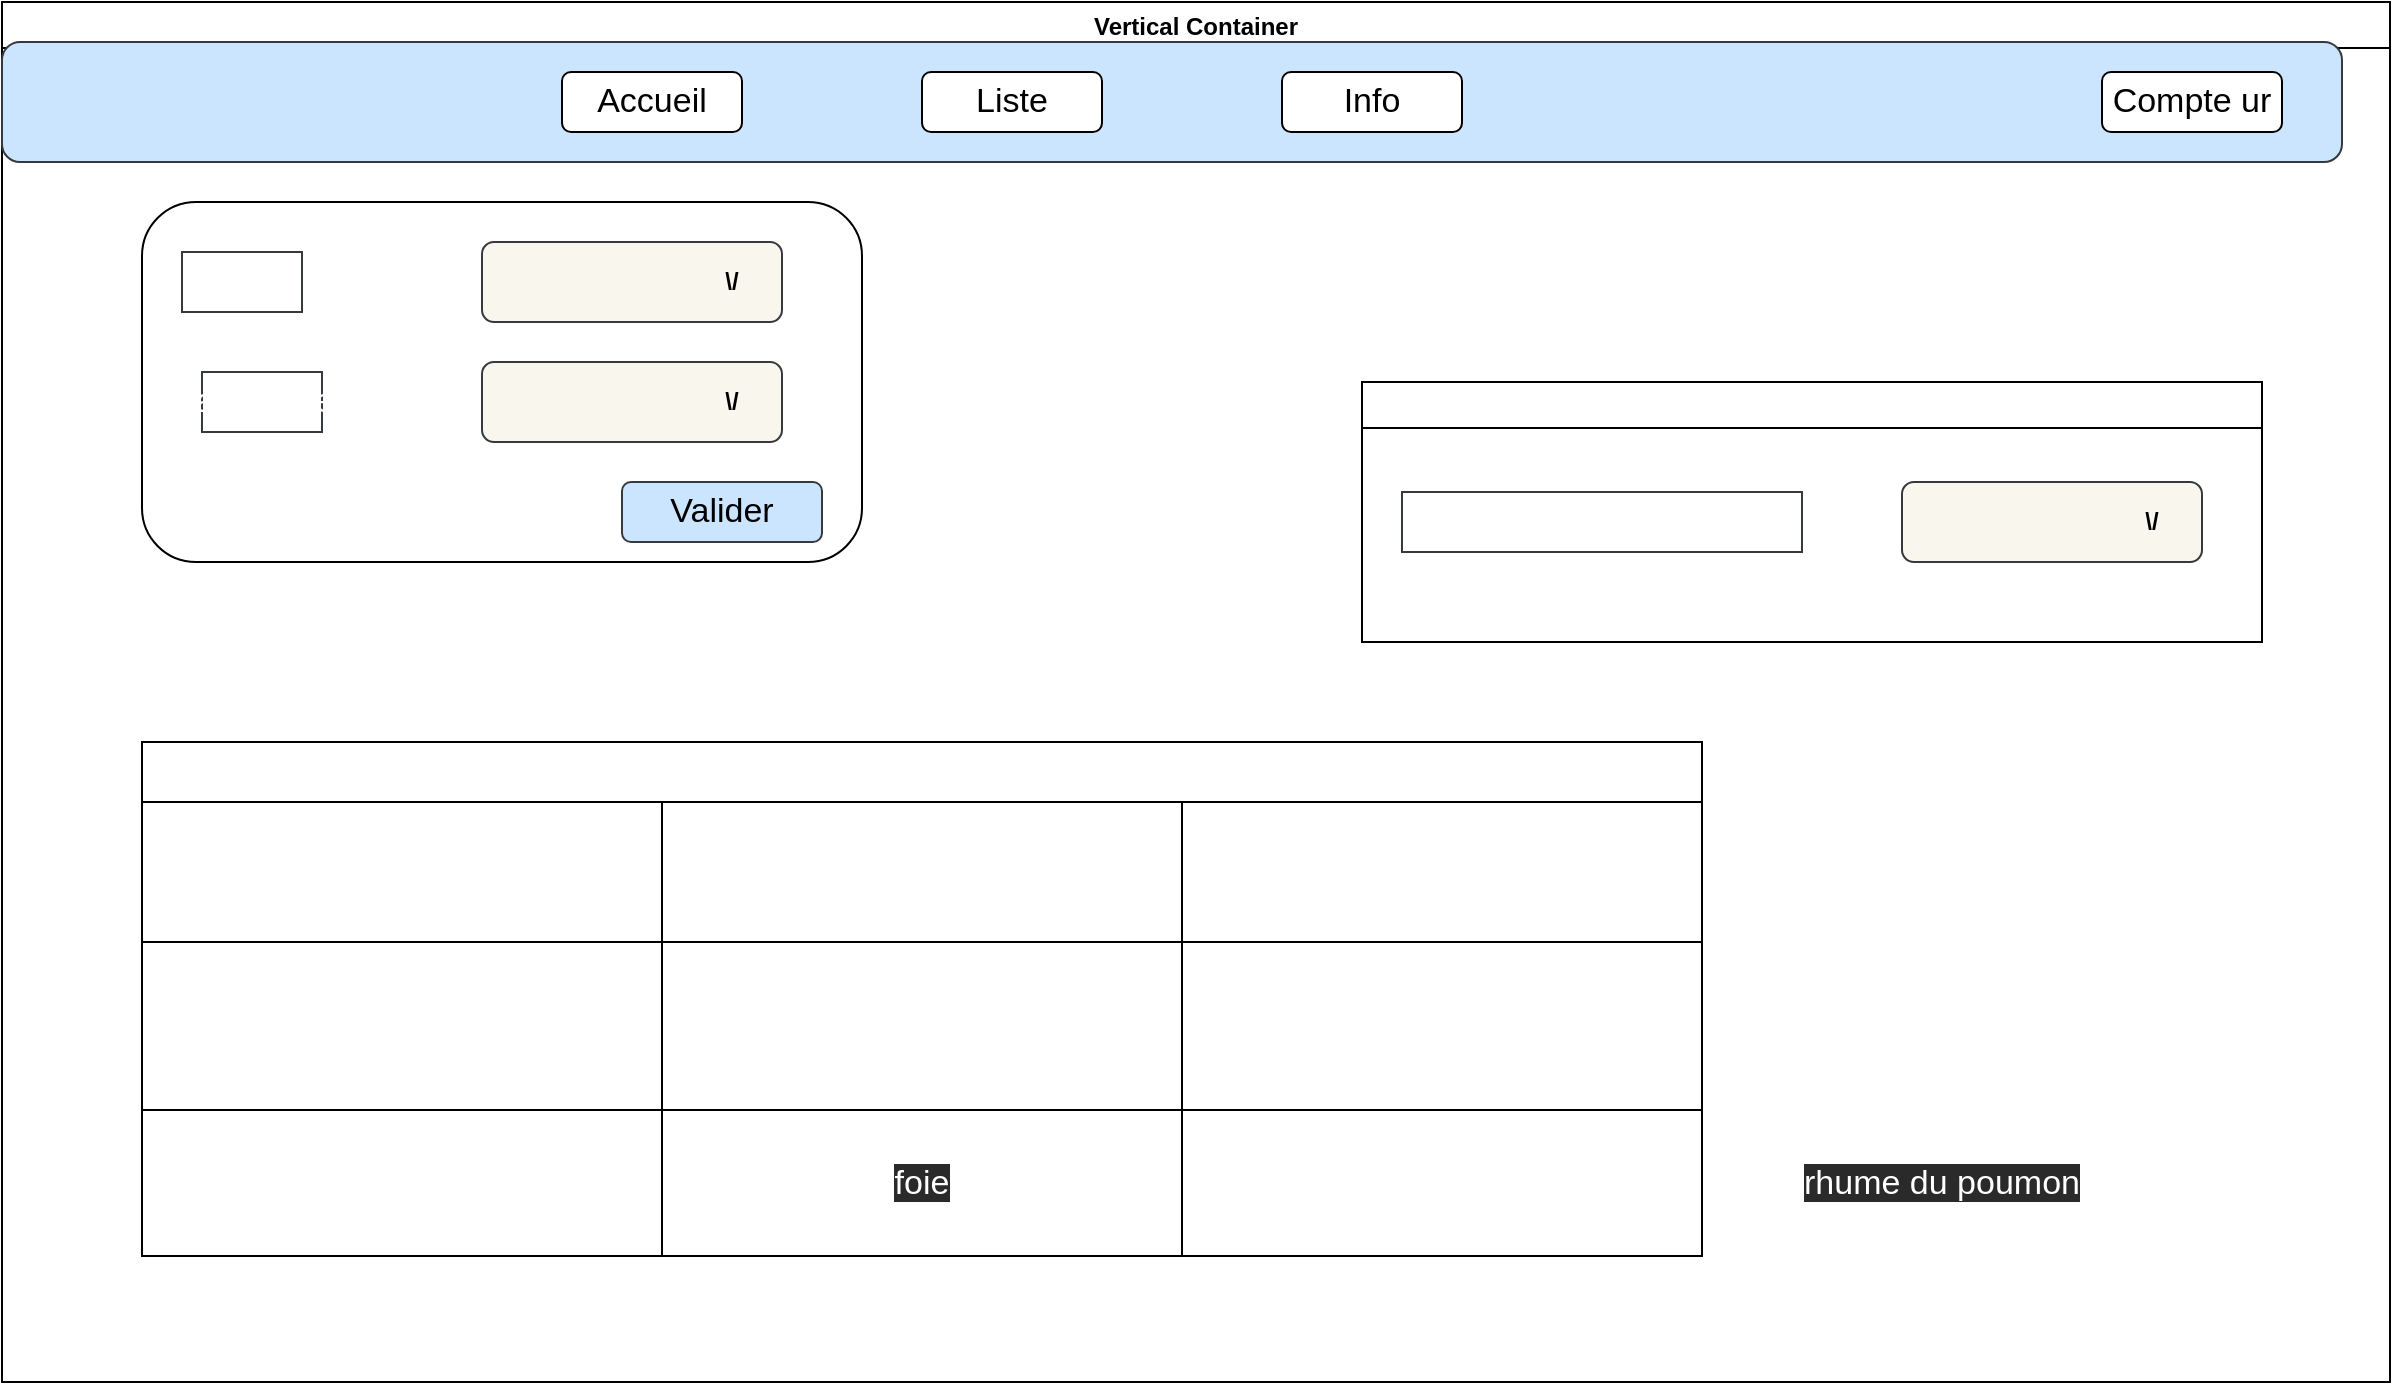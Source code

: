 <mxfile>
    <diagram id="6hdYZ8X15zlPcNFYbtH_" name="Page-1">
        <mxGraphModel dx="1480" dy="806" grid="1" gridSize="10" guides="1" tooltips="1" connect="1" arrows="1" fold="1" page="1" pageScale="1" pageWidth="827" pageHeight="1169" math="0" shadow="0">
            <root>
                <mxCell id="0"/>
                <mxCell id="1" parent="0"/>
                <mxCell id="2" value="Vertical Container" style="swimlane;" parent="1" vertex="1">
                    <mxGeometry x="60" y="90" width="1194" height="690" as="geometry"/>
                </mxCell>
                <mxCell id="3" value="" style="rounded=1;whiteSpace=wrap;html=1;" parent="2" vertex="1">
                    <mxGeometry x="70" y="100" width="360" height="180" as="geometry"/>
                </mxCell>
                <mxCell id="4" value="" style="rounded=1;whiteSpace=wrap;html=1;fillColor=#f9f7ed;strokeColor=#36393d;" parent="2" vertex="1">
                    <mxGeometry x="240" y="120" width="150" height="40" as="geometry"/>
                </mxCell>
                <mxCell id="5" value="&lt;font color=&quot;#000000&quot;&gt;\/&lt;/font&gt;" style="text;html=1;align=center;verticalAlign=middle;whiteSpace=wrap;rounded=0;fontStyle=1" parent="2" vertex="1">
                    <mxGeometry x="320" y="110" width="90" height="60" as="geometry"/>
                </mxCell>
                <mxCell id="6" value="" style="rounded=1;whiteSpace=wrap;html=1;fillColor=#f9f7ed;strokeColor=#36393d;" parent="2" vertex="1">
                    <mxGeometry x="240" y="180" width="150" height="40" as="geometry"/>
                </mxCell>
                <mxCell id="7" value="&lt;font color=&quot;#000000&quot;&gt;\/&lt;/font&gt;" style="text;html=1;align=center;verticalAlign=middle;whiteSpace=wrap;rounded=0;fontStyle=1" parent="2" vertex="1">
                    <mxGeometry x="320" y="170" width="90" height="60" as="geometry"/>
                </mxCell>
                <mxCell id="8" value="&lt;font style=&quot;font-size: 17px&quot;&gt;Critère&lt;/font&gt;" style="text;html=1;strokeColor=#36393d;fillColor=none;align=center;verticalAlign=middle;whiteSpace=wrap;rounded=0;fontColor=#FFFFFF;" parent="2" vertex="1">
                    <mxGeometry x="90" y="125" width="60" height="30" as="geometry"/>
                </mxCell>
                <mxCell id="9" value="&lt;font style=&quot;font-size: 17px&quot;&gt;Pathologies&lt;/font&gt;" style="text;html=1;strokeColor=#36393d;fillColor=none;align=center;verticalAlign=middle;whiteSpace=wrap;rounded=0;fontColor=#FFFFFF;" parent="2" vertex="1">
                    <mxGeometry x="100" y="185" width="60" height="30" as="geometry"/>
                </mxCell>
                <mxCell id="10" value="" style="rounded=1;whiteSpace=wrap;html=1;fontSize=17;fillColor=#cce5ff;strokeColor=#36393d;" parent="2" vertex="1">
                    <mxGeometry x="310" y="240" width="100" height="30" as="geometry"/>
                </mxCell>
                <mxCell id="11" value="&lt;font color=&quot;#000000&quot;&gt;Valider&lt;/font&gt;" style="text;html=1;strokeColor=none;fillColor=none;align=center;verticalAlign=middle;whiteSpace=wrap;rounded=0;fontSize=17;fontColor=#FFFFFF;" parent="2" vertex="1">
                    <mxGeometry x="330" y="240" width="60" height="30" as="geometry"/>
                </mxCell>
                <mxCell id="12" value="&lt;font style=&quot;font-size: 17px&quot;&gt;Recherche par symptome&lt;/font&gt;" style="text;html=1;strokeColor=#36393d;fillColor=none;align=center;verticalAlign=middle;whiteSpace=wrap;rounded=0;fontColor=#FFFFFF;" parent="2" vertex="1">
                    <mxGeometry x="700" y="245" width="200" height="30" as="geometry"/>
                </mxCell>
                <mxCell id="14" value="" style="rounded=1;whiteSpace=wrap;html=1;fontSize=17;fillColor=#cce5ff;strokeColor=#36393d;" parent="2" vertex="1">
                    <mxGeometry y="20" width="1170" height="60" as="geometry"/>
                </mxCell>
                <mxCell id="15" value="Accueil" style="rounded=1;whiteSpace=wrap;html=1;fontSize=17;" parent="2" vertex="1">
                    <mxGeometry x="280" y="35" width="90" height="30" as="geometry"/>
                </mxCell>
                <mxCell id="16" value="Liste" style="rounded=1;whiteSpace=wrap;html=1;fontSize=17;" parent="2" vertex="1">
                    <mxGeometry x="460" y="35" width="90" height="30" as="geometry"/>
                </mxCell>
                <mxCell id="17" value="Info" style="rounded=1;whiteSpace=wrap;html=1;fontSize=17;" parent="2" vertex="1">
                    <mxGeometry x="640" y="35" width="90" height="30" as="geometry"/>
                </mxCell>
                <mxCell id="18" value="Compte ur" style="rounded=1;whiteSpace=wrap;html=1;fontSize=17;" parent="2" vertex="1">
                    <mxGeometry x="1050" y="35" width="90" height="30" as="geometry"/>
                </mxCell>
                <mxCell id="20" value="" style="rounded=1;whiteSpace=wrap;html=1;fillColor=#f9f7ed;strokeColor=#36393d;" parent="2" vertex="1">
                    <mxGeometry x="950" y="240" width="150" height="40" as="geometry"/>
                </mxCell>
                <mxCell id="21" value="Liste des pathologies" style="shape=table;startSize=30;container=1;collapsible=0;childLayout=tableLayout;fontStyle=1;align=center;pointerEvents=1;fontSize=17;fontColor=#FFFFFF;fillColor=none;" parent="2" vertex="1">
                    <mxGeometry x="70" y="370" width="780" height="257" as="geometry"/>
                </mxCell>
                <mxCell id="22" value="" style="shape=partialRectangle;html=1;whiteSpace=wrap;collapsible=0;dropTarget=0;pointerEvents=0;fillColor=none;top=0;left=0;bottom=0;right=0;points=[[0,0.5],[1,0.5]];portConstraint=eastwest;fontSize=17;fontColor=#000000;" parent="21" vertex="1">
                    <mxGeometry y="30" width="780" height="70" as="geometry"/>
                </mxCell>
                <mxCell id="23" value="&lt;font color=&quot;#ffffff&quot;&gt;Nom&lt;/font&gt;" style="shape=partialRectangle;html=1;whiteSpace=wrap;connectable=0;fillColor=none;top=0;left=0;bottom=0;right=0;overflow=hidden;pointerEvents=1;fontSize=17;fontColor=#000000;" parent="22" vertex="1">
                    <mxGeometry width="260" height="70" as="geometry">
                        <mxRectangle width="260" height="70" as="alternateBounds"/>
                    </mxGeometry>
                </mxCell>
                <mxCell id="24" value="&lt;font color=&quot;#ffffff&quot;&gt;Critère&lt;/font&gt;" style="shape=partialRectangle;html=1;whiteSpace=wrap;connectable=0;fillColor=none;top=0;left=0;bottom=0;right=0;overflow=hidden;pointerEvents=1;fontSize=17;fontColor=#000000;" parent="22" vertex="1">
                    <mxGeometry x="260" width="260" height="70" as="geometry">
                        <mxRectangle width="260" height="70" as="alternateBounds"/>
                    </mxGeometry>
                </mxCell>
                <mxCell id="25" value="&lt;font color=&quot;#ffffff&quot;&gt;Caractéristiques&lt;/font&gt;" style="shape=partialRectangle;html=1;whiteSpace=wrap;connectable=0;fillColor=none;top=0;left=0;bottom=0;right=0;overflow=hidden;pointerEvents=1;fontSize=17;fontColor=#000000;" parent="22" vertex="1">
                    <mxGeometry x="520" width="260" height="70" as="geometry">
                        <mxRectangle width="260" height="70" as="alternateBounds"/>
                    </mxGeometry>
                </mxCell>
                <mxCell id="26" value="" style="shape=partialRectangle;html=1;whiteSpace=wrap;collapsible=0;dropTarget=0;pointerEvents=0;fillColor=none;top=0;left=0;bottom=0;right=0;points=[[0,0.5],[1,0.5]];portConstraint=eastwest;fontSize=17;fontColor=#000000;" parent="21" vertex="1">
                    <mxGeometry y="100" width="780" height="84" as="geometry"/>
                </mxCell>
                <mxCell id="27" value="&lt;font color=&quot;#ffffff&quot;&gt;Meridien&lt;/font&gt;" style="shape=partialRectangle;html=1;whiteSpace=wrap;connectable=0;fillColor=none;top=0;left=0;bottom=0;right=0;overflow=hidden;pointerEvents=1;fontSize=17;fontColor=#000000;" parent="26" vertex="1">
                    <mxGeometry width="260" height="84" as="geometry">
                        <mxRectangle width="260" height="84" as="alternateBounds"/>
                    </mxGeometry>
                </mxCell>
                <mxCell id="28" value="&lt;font color=&quot;#ffffff&quot;&gt;poumon&lt;/font&gt;" style="shape=partialRectangle;html=1;whiteSpace=wrap;connectable=0;fillColor=none;top=0;left=0;bottom=0;right=0;overflow=hidden;pointerEvents=1;fontSize=17;fontColor=#000000;" parent="26" vertex="1">
                    <mxGeometry x="260" width="260" height="84" as="geometry">
                        <mxRectangle width="260" height="84" as="alternateBounds"/>
                    </mxGeometry>
                </mxCell>
                <mxCell id="29" value="&lt;font color=&quot;#ffffff&quot;&gt;interne&lt;/font&gt;" style="shape=partialRectangle;html=1;whiteSpace=wrap;connectable=0;fillColor=none;top=0;left=0;bottom=0;right=0;overflow=hidden;pointerEvents=1;fontSize=17;fontColor=#000000;" parent="26" vertex="1">
                    <mxGeometry x="520" width="260" height="84" as="geometry">
                        <mxRectangle width="260" height="84" as="alternateBounds"/>
                    </mxGeometry>
                </mxCell>
                <mxCell id="30" value="" style="shape=partialRectangle;html=1;whiteSpace=wrap;collapsible=0;dropTarget=0;pointerEvents=0;fillColor=none;top=0;left=0;bottom=0;right=0;points=[[0,0.5],[1,0.5]];portConstraint=eastwest;fontSize=17;fontColor=#000000;" parent="21" vertex="1">
                    <mxGeometry y="184" width="780" height="73" as="geometry"/>
                </mxCell>
                <mxCell id="31" value="&lt;span style=&quot;color: rgb(255 , 255 , 255)&quot;&gt;Meridien&lt;/span&gt;" style="shape=partialRectangle;html=1;whiteSpace=wrap;connectable=0;fillColor=none;top=0;left=0;bottom=0;right=0;overflow=hidden;pointerEvents=1;fontSize=17;fontColor=#000000;" parent="30" vertex="1">
                    <mxGeometry width="260" height="73" as="geometry">
                        <mxRectangle width="260" height="73" as="alternateBounds"/>
                    </mxGeometry>
                </mxCell>
                <mxCell id="32" value="&lt;span style=&quot;color: rgb(255 , 255 , 255) ; font-family: &amp;#34;helvetica&amp;#34; ; font-size: 17px ; font-style: normal ; font-weight: 400 ; letter-spacing: normal ; text-align: center ; text-indent: 0px ; text-transform: none ; word-spacing: 0px ; background-color: rgb(42 , 42 , 42) ; display: inline ; float: none&quot;&gt;foie&lt;/span&gt;" style="shape=partialRectangle;html=1;whiteSpace=wrap;connectable=0;fillColor=none;top=0;left=0;bottom=0;right=0;overflow=hidden;pointerEvents=1;fontSize=17;fontColor=#000000;" parent="30" vertex="1">
                    <mxGeometry x="260" width="260" height="73" as="geometry">
                        <mxRectangle width="260" height="73" as="alternateBounds"/>
                    </mxGeometry>
                </mxCell>
                <mxCell id="33" value="&lt;span style=&quot;color: rgb(255 , 255 , 255)&quot;&gt;externe&lt;/span&gt;" style="shape=partialRectangle;html=1;whiteSpace=wrap;connectable=0;fillColor=none;top=0;left=0;bottom=0;right=0;overflow=hidden;pointerEvents=1;fontSize=17;fontColor=#000000;" parent="30" vertex="1">
                    <mxGeometry x="520" width="260" height="73" as="geometry">
                        <mxRectangle width="260" height="73" as="alternateBounds"/>
                    </mxGeometry>
                </mxCell>
                <mxCell id="34" value="Que si user connecté" style="swimlane;fontSize=17;fontColor=#FFFFFF;fillColor=none;" parent="2" vertex="1">
                    <mxGeometry x="680" y="190" width="450" height="130" as="geometry"/>
                </mxCell>
                <mxCell id="35" value="&lt;font color=&quot;#000000&quot;&gt;\/&lt;/font&gt;" style="text;html=1;align=center;verticalAlign=middle;whiteSpace=wrap;rounded=0;fontStyle=1" vertex="1" parent="2">
                    <mxGeometry x="1030" y="230" width="90" height="60" as="geometry"/>
                </mxCell>
                <mxCell id="36" value="&lt;font color=&quot;#ffffff&quot;&gt;Symptomes&lt;/font&gt;" style="shape=partialRectangle;html=1;whiteSpace=wrap;connectable=0;fillColor=none;top=0;left=0;bottom=0;right=0;overflow=hidden;pointerEvents=1;fontSize=17;fontColor=#000000;" vertex="1" parent="2">
                    <mxGeometry x="850" y="400" width="230" height="70" as="geometry">
                        <mxRectangle width="344" height="70" as="alternateBounds"/>
                    </mxGeometry>
                </mxCell>
                <mxCell id="37" value="&lt;font color=&quot;#ffffff&quot;&gt;mal de tete&lt;/font&gt;" style="shape=partialRectangle;html=1;whiteSpace=wrap;connectable=0;fillColor=none;top=0;left=0;bottom=0;right=0;overflow=hidden;pointerEvents=1;fontSize=17;fontColor=#000000;" vertex="1" parent="2">
                    <mxGeometry x="850" y="470" width="230" height="84" as="geometry">
                        <mxRectangle width="344" height="84" as="alternateBounds"/>
                    </mxGeometry>
                </mxCell>
                <mxCell id="38" value="&lt;span style=&quot;color: rgb(255 , 255 , 255) ; font-family: &amp;#34;helvetica&amp;#34; ; font-size: 17px ; font-style: normal ; font-weight: 400 ; letter-spacing: normal ; text-align: center ; text-indent: 0px ; text-transform: none ; word-spacing: 0px ; background-color: rgb(42 , 42 , 42) ; display: inline ; float: none&quot;&gt;rhume du poumon&lt;/span&gt;" style="shape=partialRectangle;html=1;whiteSpace=wrap;connectable=0;fillColor=none;top=0;left=0;bottom=0;right=0;overflow=hidden;pointerEvents=1;fontSize=17;fontColor=#000000;" vertex="1" parent="2">
                    <mxGeometry x="850" y="554" width="240" height="73" as="geometry">
                        <mxRectangle width="344" height="73" as="alternateBounds"/>
                    </mxGeometry>
                </mxCell>
            </root>
        </mxGraphModel>
    </diagram>
</mxfile>